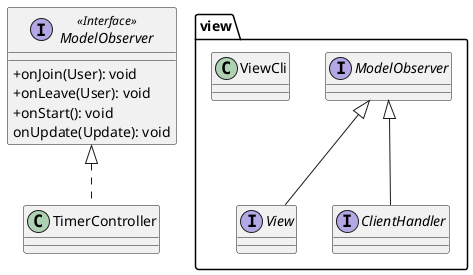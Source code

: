 @startuml
skinparam classAttributeIconSize 0
interface ModelObserver <<Interface>>{
     + onJoin(User): void
     + onLeave(User): void
     + onStart(): void
     onUpdate(Update): void
}

package view{
     interface View extends ModelObserver
     interface ClientHandler extends ModelObserver

     class ViewCli
}

class TimerController implements ModelObserver
@enduml